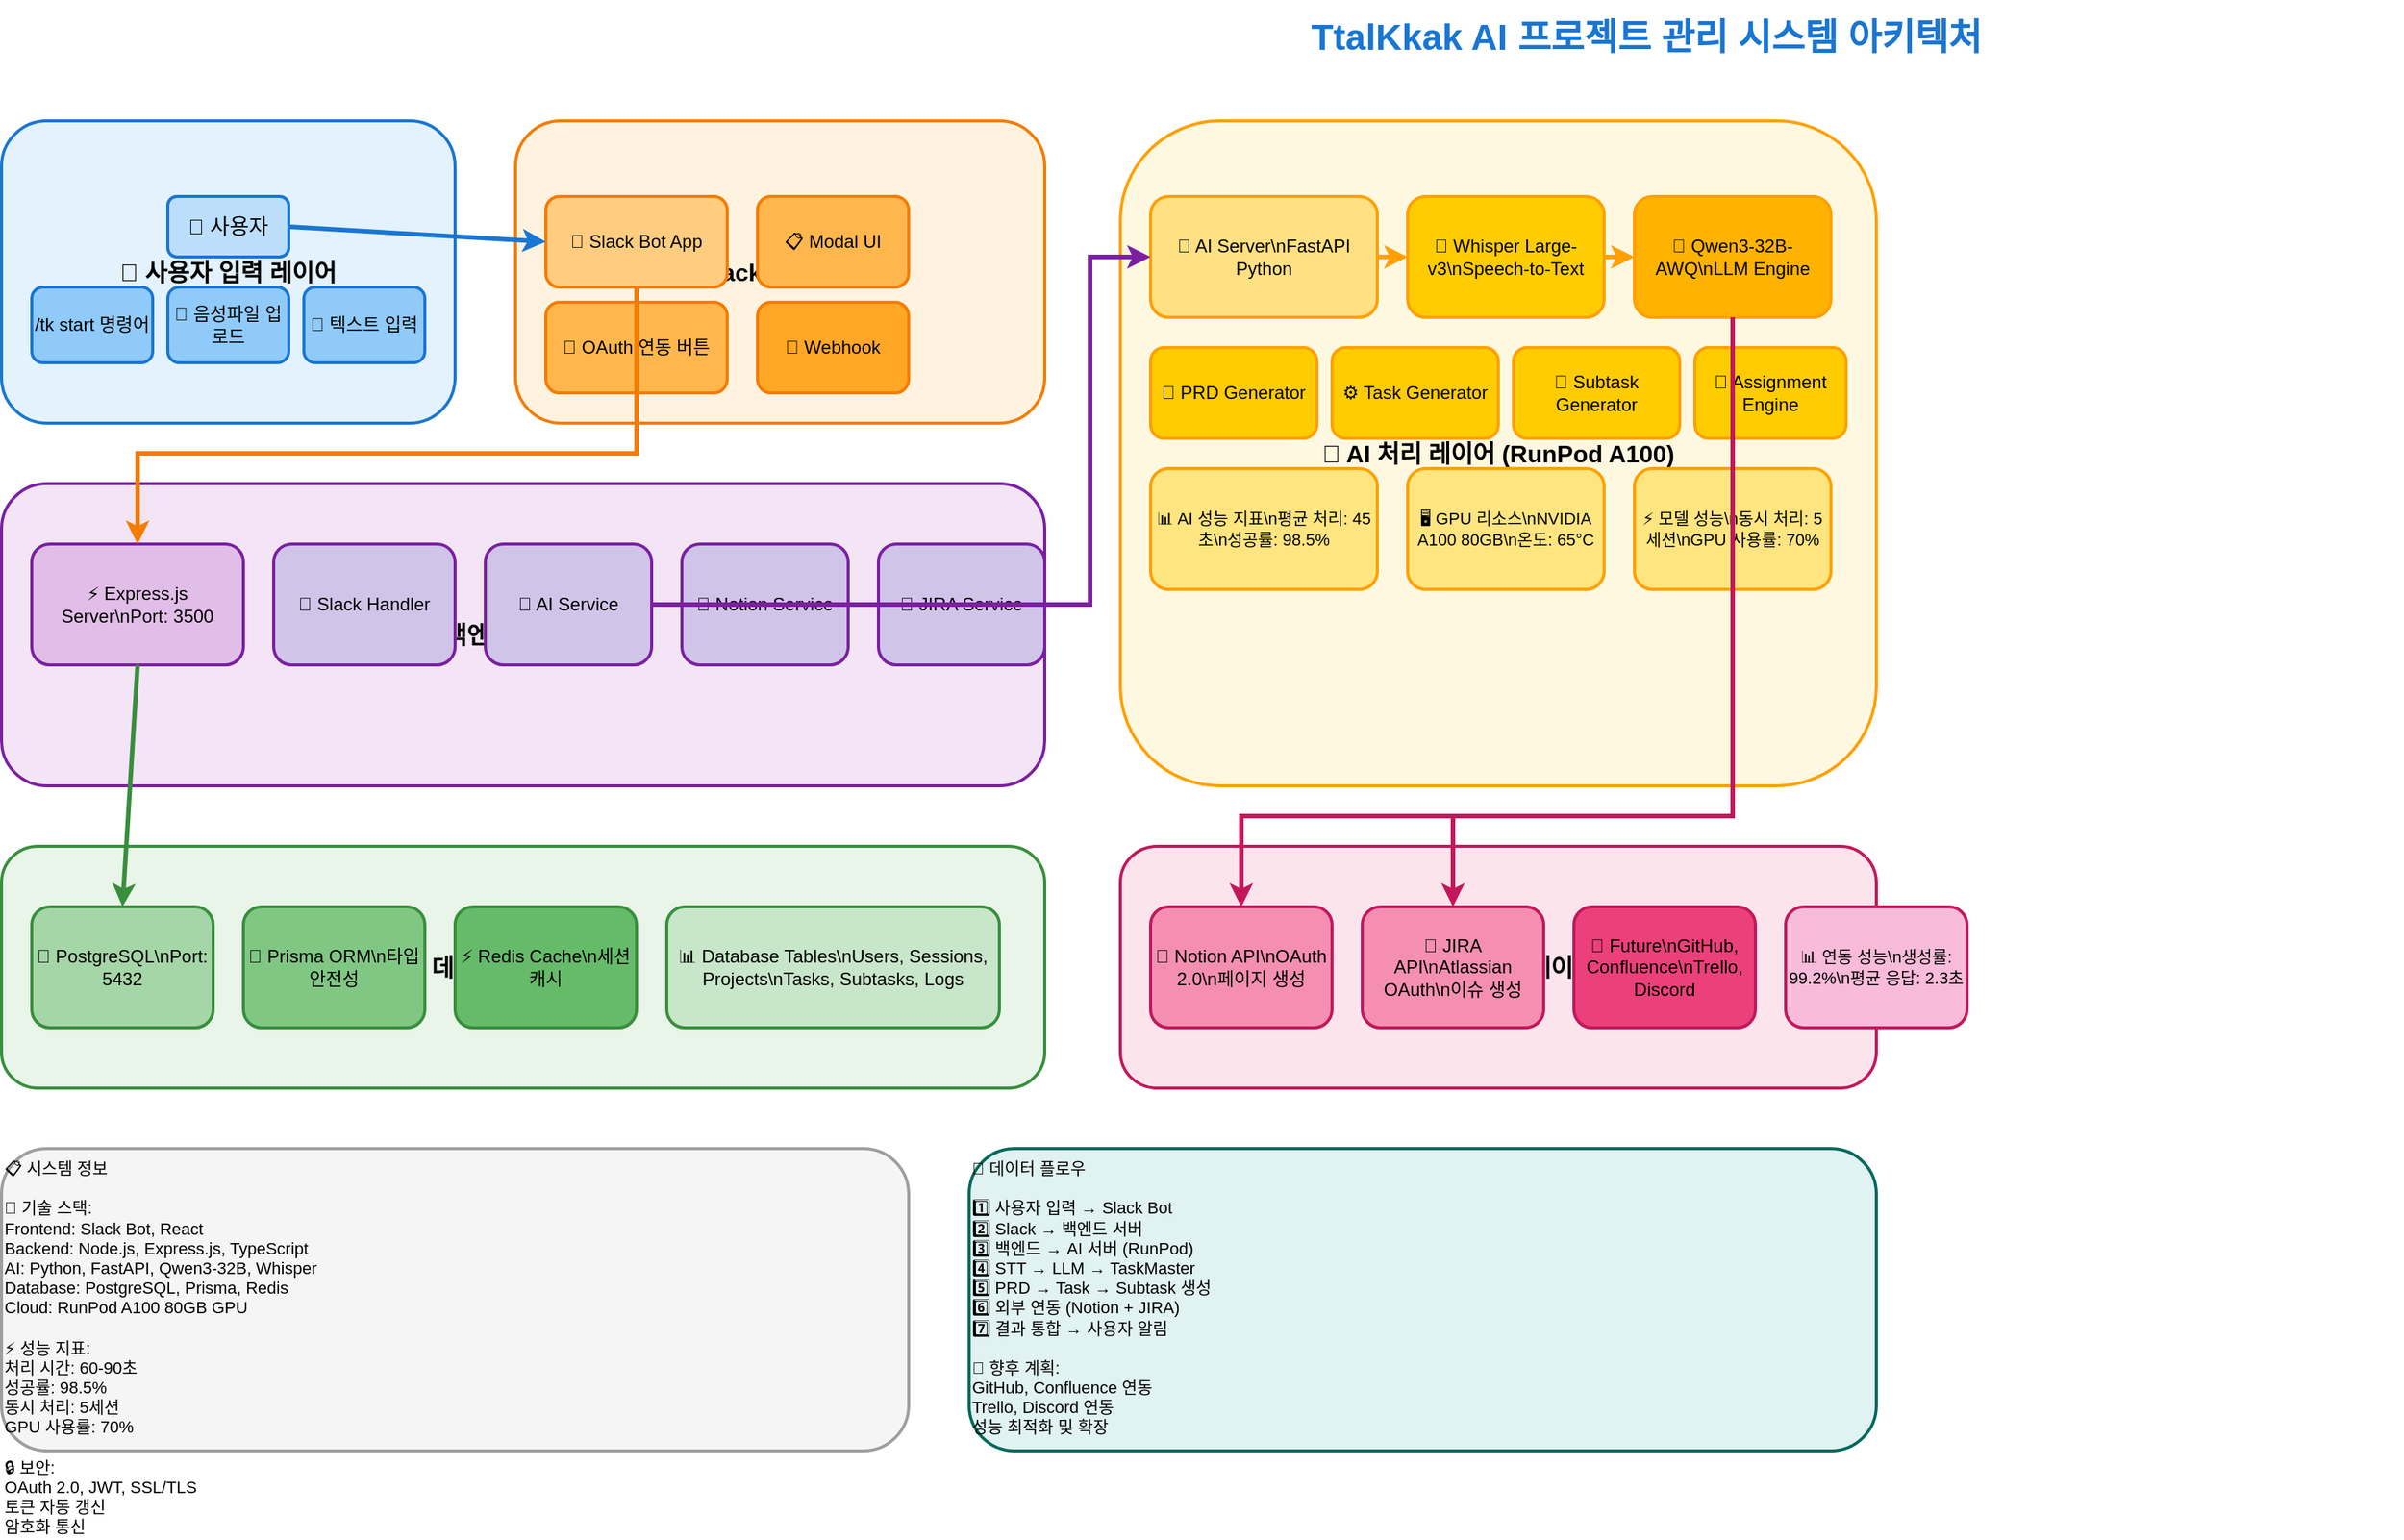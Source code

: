<?xml version="1.0" encoding="UTF-8"?>
<mxfile version="24.7.17" type="device">
  <diagram name="TtalKkak System Architecture" id="ttalkkak-system-architecture">
    <mxGraphModel dx="2074" dy="1196" grid="1" gridSize="10" guides="1" tooltips="1" connect="1" arrows="1" fold="1" page="1" pageScale="1" pageWidth="2336" pageHeight="1654" math="0" shadow="0">
      <root>
        <mxCell id="0" />
        <mxCell id="1" parent="0" />
        
        <!-- Title -->
        <mxCell id="title" value="TtalKkak AI 프로젝트 관리 시스템 아키텍처" style="text;html=1;strokeColor=none;fillColor=none;align=center;verticalAlign=middle;whiteSpace=wrap;rounded=0;fontSize=24;fontStyle=1;fontColor=#1976D2;" vertex="1" parent="1">
          <mxGeometry x="668" y="20" width="1000" height="50" as="geometry" />
        </mxCell>
        
        <!-- 1. User Input Layer -->
        <mxCell id="user_layer" value="👥 사용자 입력 레이어" style="rounded=1;whiteSpace=wrap;html=1;fillColor=#E3F2FD;strokeColor=#1976D2;strokeWidth=2;fontSize=16;fontStyle=1;" vertex="1" parent="1">
          <mxGeometry x="80" y="100" width="300" height="200" as="geometry" />
        </mxCell>
        
        <mxCell id="user" value="👤 사용자" style="rounded=1;whiteSpace=wrap;html=1;fillColor=#BBDEFB;strokeColor=#1976D2;strokeWidth=2;fontSize=14;" vertex="1" parent="1">
          <mxGeometry x="190" y="150" width="80" height="40" as="geometry" />
        </mxCell>
        
        <mxCell id="slack_command" value="/tk start 명령어" style="rounded=1;whiteSpace=wrap;html=1;fillColor=#90CAF9;strokeColor=#1976D2;strokeWidth=2;fontSize=12;" vertex="1" parent="1">
          <mxGeometry x="100" y="210" width="80" height="50" as="geometry" />
        </mxCell>
        
        <mxCell id="voice_upload" value="🎤 음성파일 업로드" style="rounded=1;whiteSpace=wrap;html=1;fillColor=#90CAF9;strokeColor=#1976D2;strokeWidth=2;fontSize=12;" vertex="1" parent="1">
          <mxGeometry x="190" y="210" width="80" height="50" as="geometry" />
        </mxCell>
        
        <mxCell id="text_input" value="📝 텍스트 입력" style="rounded=1;whiteSpace=wrap;html=1;fillColor=#90CAF9;strokeColor=#1976D2;strokeWidth=2;fontSize=12;" vertex="1" parent="1">
          <mxGeometry x="280" y="210" width="80" height="50" as="geometry" />
        </mxCell>
        
        <!-- 2. Slack Processing Layer -->
        <mxCell id="slack_layer" value="💬 Slack 처리 레이어" style="rounded=1;whiteSpace=wrap;html=1;fillColor=#FFF3E0;strokeColor=#F57C00;strokeWidth=2;fontSize=16;fontStyle=1;" vertex="1" parent="1">
          <mxGeometry x="420" y="100" width="350" height="200" as="geometry" />
        </mxCell>
        
        <mxCell id="slack_bot" value="🤖 Slack Bot App" style="rounded=1;whiteSpace=wrap;html=1;fillColor=#FFCC80;strokeColor=#F57C00;strokeWidth=2;fontSize=12;" vertex="1" parent="1">
          <mxGeometry x="440" y="150" width="120" height="60" as="geometry" />
        </mxCell>
        
        <mxCell id="modal_ui" value="📋 Modal UI" style="rounded=1;whiteSpace=wrap;html=1;fillColor=#FFB74D;strokeColor=#F57C00;strokeWidth=2;fontSize=12;" vertex="1" parent="1">
          <mxGeometry x="580" y="150" width="100" height="60" as="geometry" />
        </mxCell>
        
        <mxCell id="oauth_buttons" value="🔗 OAuth 연동 버튼" style="rounded=1;whiteSpace=wrap;html=1;fillColor=#FFB74D;strokeColor=#F57C00;strokeWidth=2;fontSize=12;" vertex="1" parent="1">
          <mxGeometry x="440" y="220" width="120" height="60" as="geometry" />
        </mxCell>
        
        <mxCell id="webhook_sender" value="📡 Webhook" style="rounded=1;whiteSpace=wrap;html=1;fillColor=#FFA726;strokeColor=#F57C00;strokeWidth=2;fontSize=12;" vertex="1" parent="1">
          <mxGeometry x="580" y="220" width="100" height="60" as="geometry" />
        </mxCell>
        
        <!-- 3. Backend Processing Layer -->
        <mxCell id="backend_layer" value="🏗️ 백엔드 처리 레이어" style="rounded=1;whiteSpace=wrap;html=1;fillColor=#F3E5F5;strokeColor=#7B1FA2;strokeWidth=2;fontSize=16;fontStyle=1;" vertex="1" parent="1">
          <mxGeometry x="80" y="340" width="690" height="200" as="geometry" />
        </mxCell>
        
        <mxCell id="express_server" value="⚡ Express.js Server\nPort: 3500" style="rounded=1;whiteSpace=wrap;html=1;fillColor=#E1BEE7;strokeColor=#7B1FA2;strokeWidth=2;fontSize=12;" vertex="1" parent="1">
          <mxGeometry x="100" y="380" width="140" height="80" as="geometry" />
        </mxCell>
        
        <mxCell id="slack_handler" value="🎯 Slack Handler" style="rounded=1;whiteSpace=wrap;html=1;fillColor=#D1C4E9;strokeColor=#7B1FA2;strokeWidth=2;fontSize=12;" vertex="1" parent="1">
          <mxGeometry x="260" y="380" width="120" height="80" as="geometry" />
        </mxCell>
        
        <mxCell id="ai_service" value="🤖 AI Service" style="rounded=1;whiteSpace=wrap;html=1;fillColor=#D1C4E9;strokeColor=#7B1FA2;strokeWidth=2;fontSize=12;" vertex="1" parent="1">
          <mxGeometry x="400" y="380" width="110" height="80" as="geometry" />
        </mxCell>
        
        <mxCell id="notion_service" value="📝 Notion Service" style="rounded=1;whiteSpace=wrap;html=1;fillColor=#D1C4E9;strokeColor=#7B1FA2;strokeWidth=2;fontSize=12;" vertex="1" parent="1">
          <mxGeometry x="530" y="380" width="110" height="80" as="geometry" />
        </mxCell>
        
        <mxCell id="jira_service" value="🎫 JIRA Service" style="rounded=1;whiteSpace=wrap;html=1;fillColor=#D1C4E9;strokeColor=#7B1FA2;strokeWidth=2;fontSize=12;" vertex="1" parent="1">
          <mxGeometry x="660" y="380" width="110" height="80" as="geometry" />
        </mxCell>
        
        <!-- 4. AI Processing Layer -->
        <mxCell id="ai_layer" value="🤖 AI 처리 레이어 (RunPod A100)" style="rounded=1;whiteSpace=wrap;html=1;fillColor=#FFF8E1;strokeColor=#FFA000;strokeWidth=2;fontSize=16;fontStyle=1;" vertex="1" parent="1">
          <mxGeometry x="820" y="100" width="500" height="440" as="geometry" />
        </mxCell>
        
        <mxCell id="ai_server" value="🚀 AI Server\nFastAPI Python" style="rounded=1;whiteSpace=wrap;html=1;fillColor=#FFE082;strokeColor=#FFA000;strokeWidth=2;fontSize=12;" vertex="1" parent="1">
          <mxGeometry x="840" y="150" width="150" height="80" as="geometry" />
        </mxCell>
        
        <mxCell id="stt_engine" value="🎤 Whisper Large-v3\nSpeech-to-Text" style="rounded=1;whiteSpace=wrap;html=1;fillColor=#FFCC02;strokeColor=#FFA000;strokeWidth=2;fontSize=12;" vertex="1" parent="1">
          <mxGeometry x="1010" y="150" width="130" height="80" as="geometry" />
        </mxCell>
        
        <mxCell id="llm_engine" value="🧠 Qwen3-32B-AWQ\nLLM Engine" style="rounded=1;whiteSpace=wrap;html=1;fillColor=#FFB300;strokeColor=#FFA000;strokeWidth=2;fontSize=12;" vertex="1" parent="1">
          <mxGeometry x="1160" y="150" width="130" height="80" as="geometry" />
        </mxCell>
        
        <mxCell id="prd_generator" value="📄 PRD Generator" style="rounded=1;whiteSpace=wrap;html=1;fillColor=#FFCC02;strokeColor=#FFA000;strokeWidth=2;fontSize=12;" vertex="1" parent="1">
          <mxGeometry x="840" y="250" width="110" height="60" as="geometry" />
        </mxCell>
        
        <mxCell id="task_generator" value="⚙️ Task Generator" style="rounded=1;whiteSpace=wrap;html=1;fillColor=#FFCC02;strokeColor=#FFA000;strokeWidth=2;fontSize=12;" vertex="1" parent="1">
          <mxGeometry x="960" y="250" width="110" height="60" as="geometry" />
        </mxCell>
        
        <mxCell id="subtask_generator" value="🔧 Subtask Generator" style="rounded=1;whiteSpace=wrap;html=1;fillColor=#FFCC02;strokeColor=#FFA000;strokeWidth=2;fontSize=12;" vertex="1" parent="1">
          <mxGeometry x="1080" y="250" width="110" height="60" as="geometry" />
        </mxCell>
        
        <mxCell id="assignment_engine" value="👥 Assignment Engine" style="rounded=1;whiteSpace=wrap;html=1;fillColor=#FFCC02;strokeColor=#FFA000;strokeWidth=2;fontSize=12;" vertex="1" parent="1">
          <mxGeometry x="1200" y="250" width="100" height="60" as="geometry" />
        </mxCell>
        
        <mxCell id="ai_metrics" value="📊 AI 성능 지표\n평균 처리: 45초\n성공률: 98.5%" style="rounded=1;whiteSpace=wrap;html=1;fillColor=#FFE57F;strokeColor=#FFA000;strokeWidth=2;fontSize=11;" vertex="1" parent="1">
          <mxGeometry x="840" y="330" width="150" height="80" as="geometry" />
        </mxCell>
        
        <mxCell id="gpu_info" value="🖥️ GPU 리소스\nNVIDIA A100 80GB\n온도: 65°C" style="rounded=1;whiteSpace=wrap;html=1;fillColor=#FFE57F;strokeColor=#FFA000;strokeWidth=2;fontSize=11;" vertex="1" parent="1">
          <mxGeometry x="1010" y="330" width="130" height="80" as="geometry" />
        </mxCell>
        
        <mxCell id="model_performance" value="⚡ 모델 성능\n동시 처리: 5세션\nGPU 사용률: 70%" style="rounded=1;whiteSpace=wrap;html=1;fillColor=#FFE57F;strokeColor=#FFA000;strokeWidth=2;fontSize=11;" vertex="1" parent="1">
          <mxGeometry x="1160" y="330" width="130" height="80" as="geometry" />
        </mxCell>
        
        <!-- 5. Database Layer -->
        <mxCell id="database_layer" value="🗄️ 데이터베이스 레이어" style="rounded=1;whiteSpace=wrap;html=1;fillColor=#E8F5E8;strokeColor=#388E3C;strokeWidth=2;fontSize=16;fontStyle=1;" vertex="1" parent="1">
          <mxGeometry x="80" y="580" width="690" height="160" as="geometry" />
        </mxCell>
        
        <mxCell id="postgresql" value="🐘 PostgreSQL\nPort: 5432" style="rounded=1;whiteSpace=wrap;html=1;fillColor=#A5D6A7;strokeColor=#388E3C;strokeWidth=2;fontSize=12;" vertex="1" parent="1">
          <mxGeometry x="100" y="620" width="120" height="80" as="geometry" />
        </mxCell>
        
        <mxCell id="prisma_orm" value="🔧 Prisma ORM\n타입 안전성" style="rounded=1;whiteSpace=wrap;html=1;fillColor=#81C784;strokeColor=#388E3C;strokeWidth=2;fontSize=12;" vertex="1" parent="1">
          <mxGeometry x="240" y="620" width="120" height="80" as="geometry" />
        </mxCell>
        
        <mxCell id="redis_cache" value="⚡ Redis Cache\n세션 캐시" style="rounded=1;whiteSpace=wrap;html=1;fillColor=#66BB6A;strokeColor=#388E3C;strokeWidth=2;fontSize=12;" vertex="1" parent="1">
          <mxGeometry x="380" y="620" width="120" height="80" as="geometry" />
        </mxCell>
        
        <mxCell id="db_tables" value="📊 Database Tables\nUsers, Sessions, Projects\nTasks, Subtasks, Logs" style="rounded=1;whiteSpace=wrap;html=1;fillColor=#C8E6C9;strokeColor=#388E3C;strokeWidth=2;fontSize=12;" vertex="1" parent="1">
          <mxGeometry x="520" y="620" width="220" height="80" as="geometry" />
        </mxCell>
        
        <!-- 6. External Integration Layer -->
        <mxCell id="integration_layer" value="🔗 외부 연동 레이어" style="rounded=1;whiteSpace=wrap;html=1;fillColor=#FCE4EC;strokeColor=#C2185B;strokeWidth=2;fontSize=16;fontStyle=1;" vertex="1" parent="1">
          <mxGeometry x="820" y="580" width="500" height="160" as="geometry" />
        </mxCell>
        
        <mxCell id="notion_integration" value="📝 Notion API\nOAuth 2.0\n페이지 생성" style="rounded=1;whiteSpace=wrap;html=1;fillColor=#F48FB1;strokeColor=#C2185B;strokeWidth=2;fontSize=12;" vertex="1" parent="1">
          <mxGeometry x="840" y="620" width="120" height="80" as="geometry" />
        </mxCell>
        
        <mxCell id="jira_integration" value="🎫 JIRA API\nAtlassian OAuth\n이슈 생성" style="rounded=1;whiteSpace=wrap;html=1;fillColor=#F48FB1;strokeColor=#C2185B;strokeWidth=2;fontSize=12;" vertex="1" parent="1">
          <mxGeometry x="980" y="620" width="120" height="80" as="geometry" />
        </mxCell>
        
        <mxCell id="future_integrations" value="🔮 Future\nGitHub, Confluence\nTrello, Discord" style="rounded=1;whiteSpace=wrap;html=1;fillColor=#EC407A;strokeColor=#C2185B;strokeWidth=2;fontSize=12;" vertex="1" parent="1">
          <mxGeometry x="1120" y="620" width="120" height="80" as="geometry" />
        </mxCell>
        
        <mxCell id="integration_metrics" value="📊 연동 성능\n생성률: 99.2%\n평균 응답: 2.3초" style="rounded=1;whiteSpace=wrap;html=1;fillColor=#F8BBD9;strokeColor=#C2185B;strokeWidth=2;fontSize=11;" vertex="1" parent="1">
          <mxGeometry x="1260" y="620" width="120" height="80" as="geometry" />
        </mxCell>
        
        <!-- Data Flow Arrows -->
        <mxCell id="flow1" value="" style="endArrow=classic;html=1;rounded=0;strokeColor=#1976D2;strokeWidth=3;exitX=1;exitY=0.5;exitDx=0;exitDy=0;entryX=0;entryY=0.5;entryDx=0;entryDy=0;" edge="1" parent="1" source="user" target="slack_bot">
          <mxGeometry width="50" height="50" relative="1" as="geometry">
            <mxPoint x="380" y="400" as="sourcePoint" />
            <mxPoint x="430" y="350" as="targetPoint" />
          </mxGeometry>
        </mxCell>
        
        <mxCell id="flow2" value="" style="endArrow=classic;html=1;rounded=0;strokeColor=#F57C00;strokeWidth=3;exitX=0.5;exitY=1;exitDx=0;exitDy=0;entryX=0.5;entryY=0;entryDx=0;entryDy=0;" edge="1" parent="1" source="slack_bot" target="express_server">
          <mxGeometry width="50" height="50" relative="1" as="geometry">
            <mxPoint x="500" y="250" as="sourcePoint" />
            <mxPoint x="170" y="380" as="targetPoint" />
            <Array as="points">
              <mxPoint x="500" y="320" />
              <mxPoint x="170" y="320" />
            </Array>
          </mxGeometry>
        </mxCell>
        
        <mxCell id="flow3" value="" style="endArrow=classic;html=1;rounded=0;strokeColor=#7B1FA2;strokeWidth=3;exitX=1;exitY=0.5;exitDx=0;exitDy=0;entryX=0;entryY=0.5;entryDx=0;entryDy=0;" edge="1" parent="1" source="ai_service" target="ai_server">
          <mxGeometry width="50" height="50" relative="1" as="geometry">
            <mxPoint x="510" y="420" as="sourcePoint" />
            <mxPoint x="840" y="190" as="targetPoint" />
            <Array as="points">
              <mxPoint x="800" y="420" />
              <mxPoint x="800" y="190" />
            </Array>
          </mxGeometry>
        </mxCell>
        
        <mxCell id="flow4" value="" style="endArrow=classic;html=1;rounded=0;strokeColor=#FFA000;strokeWidth=3;exitX=1;exitY=0.5;exitDx=0;exitDy=0;entryX=0;entryY=0.5;entryDx=0;entryDy=0;" edge="1" parent="1" source="ai_server" target="stt_engine">
          <mxGeometry width="50" height="50" relative="1" as="geometry">
            <mxPoint x="990" y="190" as="sourcePoint" />
            <mxPoint x="1010" y="190" as="targetPoint" />
          </mxGeometry>
        </mxCell>
        
        <mxCell id="flow5" value="" style="endArrow=classic;html=1;rounded=0;strokeColor=#FFA000;strokeWidth=3;exitX=1;exitY=0.5;exitDx=0;exitDy=0;entryX=0;entryY=0.5;entryDx=0;entryDy=0;" edge="1" parent="1" source="stt_engine" target="llm_engine">
          <mxGeometry width="50" height="50" relative="1" as="geometry">
            <mxPoint x="1140" y="190" as="sourcePoint" />
            <mxPoint x="1160" y="190" as="targetPoint" />
          </mxGeometry>
        </mxCell>
        
        <mxCell id="flow6" value="" style="endArrow=classic;html=1;rounded=0;strokeColor=#388E3C;strokeWidth=3;exitX=0.5;exitY=1;exitDx=0;exitDy=0;entryX=0.5;entryY=0;entryDx=0;entryDy=0;" edge="1" parent="1" source="express_server" target="postgresql">
          <mxGeometry width="50" height="50" relative="1" as="geometry">
            <mxPoint x="170" y="460" as="sourcePoint" />
            <mxPoint x="160" y="620" as="targetPoint" />
          </mxGeometry>
        </mxCell>
        
        <mxCell id="flow7" value="" style="endArrow=classic;html=1;rounded=0;strokeColor=#C2185B;strokeWidth=3;exitX=0.5;exitY=1;exitDx=0;exitDy=0;entryX=0.5;entryY=0;entryDx=0;entryDy=0;" edge="1" parent="1" source="llm_engine" target="notion_integration">
          <mxGeometry width="50" height="50" relative="1" as="geometry">
            <mxPoint x="1225" y="230" as="sourcePoint" />
            <mxPoint x="900" y="620" as="targetPoint" />
            <Array as="points">
              <mxPoint x="1225" y="560" />
              <mxPoint x="900" y="560" />
            </Array>
          </mxGeometry>
        </mxCell>
        
        <mxCell id="flow8" value="" style="endArrow=classic;html=1;rounded=0;strokeColor=#C2185B;strokeWidth=3;exitX=0.5;exitY=1;exitDx=0;exitDy=0;entryX=0.5;entryY=0;entryDx=0;entryDy=0;" edge="1" parent="1" source="llm_engine" target="jira_integration">
          <mxGeometry width="50" height="50" relative="1" as="geometry">
            <mxPoint x="1225" y="230" as="sourcePoint" />
            <mxPoint x="1040" y="620" as="targetPoint" />
            <Array as="points">
              <mxPoint x="1225" y="560" />
              <mxPoint x="1040" y="560" />
            </Array>
          </mxGeometry>
        </mxCell>
        
        <!-- System Information -->
        <mxCell id="system_info" value="📋 시스템 정보&#xa;&#xa;🚀 기술 스택:&#xa;Frontend: Slack Bot, React&#xa;Backend: Node.js, Express.js, TypeScript&#xa;AI: Python, FastAPI, Qwen3-32B, Whisper&#xa;Database: PostgreSQL, Prisma, Redis&#xa;Cloud: RunPod A100 80GB GPU&#xa;&#xa;⚡ 성능 지표:&#xa;처리 시간: 60-90초&#xa;성공률: 98.5%&#xa;동시 처리: 5세션&#xa;GPU 사용률: 70%&#xa;&#xa;🔒 보안:&#xa;OAuth 2.0, JWT, SSL/TLS&#xa;토큰 자동 갱신&#xa;암호화 통신" style="rounded=1;whiteSpace=wrap;html=1;fillColor=#F5F5F5;strokeColor=#9E9E9E;strokeWidth=2;fontSize=11;align=left;verticalAlign=top;" vertex="1" parent="1">
          <mxGeometry x="80" y="780" width="600" height="200" as="geometry" />
        </mxCell>
        
        <mxCell id="data_flow_info" value="🔄 데이터 플로우&#xa;&#xa;1️⃣ 사용자 입력 → Slack Bot&#xa;2️⃣ Slack → 백엔드 서버&#xa;3️⃣ 백엔드 → AI 서버 (RunPod)&#xa;4️⃣ STT → LLM → TaskMaster&#xa;5️⃣ PRD → Task → Subtask 생성&#xa;6️⃣ 외부 연동 (Notion + JIRA)&#xa;7️⃣ 결과 통합 → 사용자 알림&#xa;&#xa;🔮 향후 계획:&#xa;GitHub, Confluence 연동&#xa;Trello, Discord 연동&#xa;성능 최적화 및 확장" style="rounded=1;whiteSpace=wrap;html=1;fillColor=#E0F2F1;strokeColor=#00695C;strokeWidth=2;fontSize=11;align=left;verticalAlign=top;" vertex="1" parent="1">
          <mxGeometry x="720" y="780" width="600" height="200" as="geometry" />
        </mxCell>
        
      </root>
    </mxGraphModel>
  </diagram>
</mxfile> 